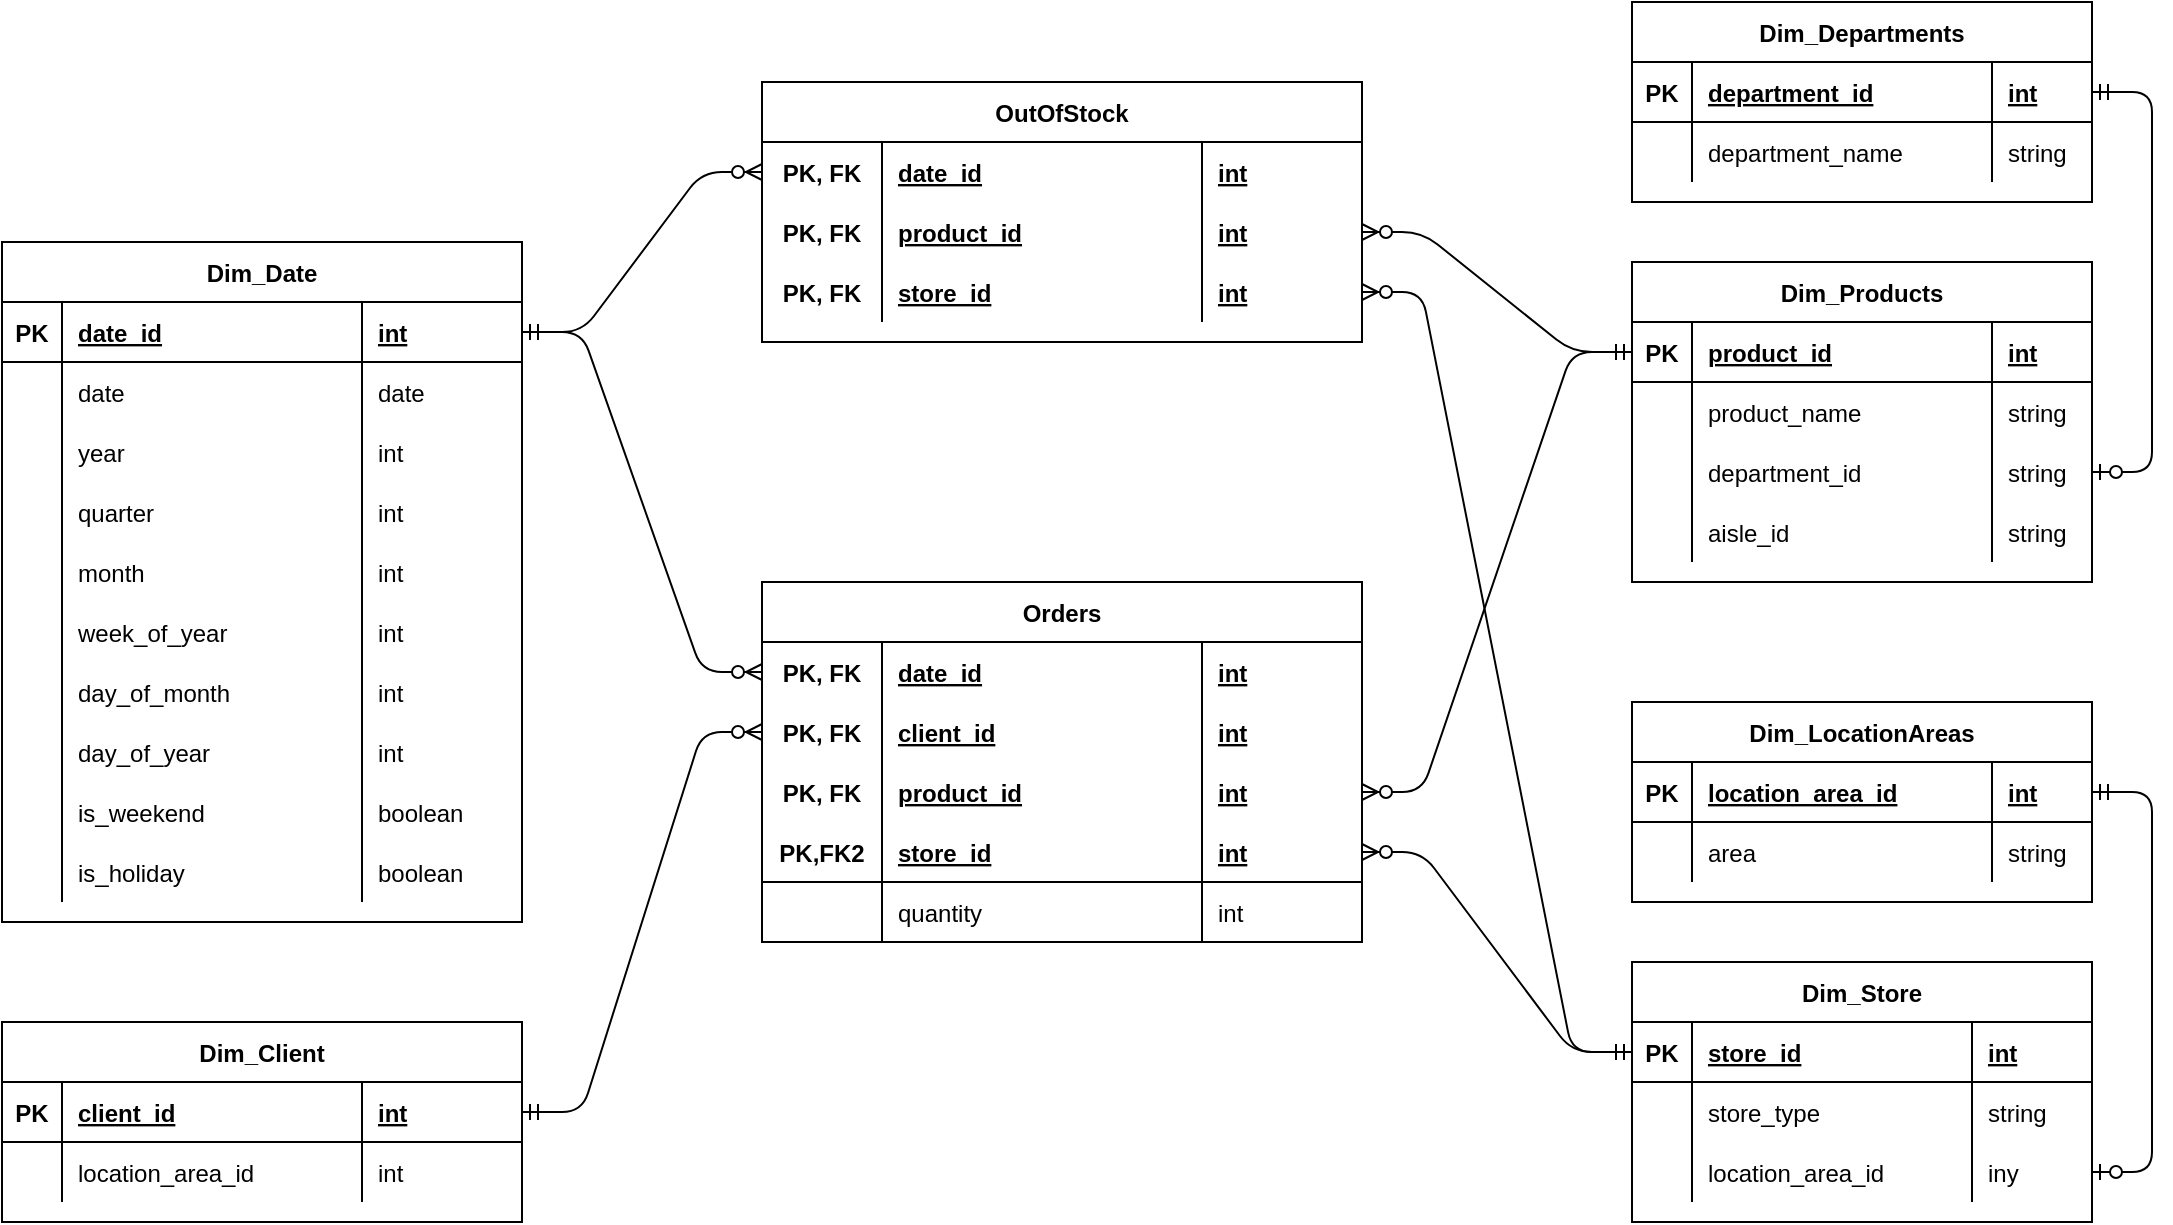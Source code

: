 <mxfile version="14.6.9" type="github">
  <diagram id="R2lEEEUBdFMjLlhIrx00" name="Page-1">
    <mxGraphModel dx="2062" dy="1075" grid="1" gridSize="10" guides="1" tooltips="1" connect="1" arrows="1" fold="1" page="1" pageScale="1" pageWidth="1600" pageHeight="900" math="0" shadow="0" extFonts="Permanent Marker^https://fonts.googleapis.com/css?family=Permanent+Marker">
      <root>
        <mxCell id="0" />
        <mxCell id="1" parent="0" />
        <mxCell id="C-vyLk0tnHw3VtMMgP7b-2" value="Dim_Client" style="shape=table;startSize=30;container=1;collapsible=1;childLayout=tableLayout;fixedRows=1;rowLines=0;fontStyle=1;align=center;resizeLast=1;" parent="1" vertex="1">
          <mxGeometry x="255" y="580" width="260" height="100" as="geometry" />
        </mxCell>
        <mxCell id="C-vyLk0tnHw3VtMMgP7b-3" value="" style="shape=partialRectangle;collapsible=0;dropTarget=0;pointerEvents=0;fillColor=none;points=[[0,0.5],[1,0.5]];portConstraint=eastwest;top=0;left=0;right=0;bottom=1;" parent="C-vyLk0tnHw3VtMMgP7b-2" vertex="1">
          <mxGeometry y="30" width="260" height="30" as="geometry" />
        </mxCell>
        <mxCell id="C-vyLk0tnHw3VtMMgP7b-4" value="PK" style="shape=partialRectangle;overflow=hidden;connectable=0;fillColor=none;top=0;left=0;bottom=0;right=0;fontStyle=1;" parent="C-vyLk0tnHw3VtMMgP7b-3" vertex="1">
          <mxGeometry width="30" height="30" as="geometry" />
        </mxCell>
        <mxCell id="C-vyLk0tnHw3VtMMgP7b-5" value="client_id" style="shape=partialRectangle;overflow=hidden;connectable=0;fillColor=none;top=0;left=0;bottom=0;right=0;align=left;spacingLeft=6;fontStyle=5;" parent="C-vyLk0tnHw3VtMMgP7b-3" vertex="1">
          <mxGeometry x="30" width="150" height="30" as="geometry" />
        </mxCell>
        <mxCell id="hObq9XsiY2rbReGCESxk-217" value="int" style="shape=partialRectangle;overflow=hidden;connectable=0;fillColor=none;top=0;left=0;bottom=0;right=0;align=left;spacingLeft=6;fontStyle=5;" vertex="1" parent="C-vyLk0tnHw3VtMMgP7b-3">
          <mxGeometry x="180" width="80" height="30" as="geometry" />
        </mxCell>
        <mxCell id="C-vyLk0tnHw3VtMMgP7b-6" value="" style="shape=partialRectangle;collapsible=0;dropTarget=0;pointerEvents=0;fillColor=none;points=[[0,0.5],[1,0.5]];portConstraint=eastwest;top=0;left=0;right=0;bottom=0;" parent="C-vyLk0tnHw3VtMMgP7b-2" vertex="1">
          <mxGeometry y="60" width="260" height="30" as="geometry" />
        </mxCell>
        <mxCell id="C-vyLk0tnHw3VtMMgP7b-7" value="" style="shape=partialRectangle;overflow=hidden;connectable=0;fillColor=none;top=0;left=0;bottom=0;right=0;" parent="C-vyLk0tnHw3VtMMgP7b-6" vertex="1">
          <mxGeometry width="30" height="30" as="geometry" />
        </mxCell>
        <mxCell id="C-vyLk0tnHw3VtMMgP7b-8" value="location_area_id" style="shape=partialRectangle;overflow=hidden;connectable=0;fillColor=none;top=0;left=0;bottom=0;right=0;align=left;spacingLeft=6;" parent="C-vyLk0tnHw3VtMMgP7b-6" vertex="1">
          <mxGeometry x="30" width="150" height="30" as="geometry" />
        </mxCell>
        <mxCell id="hObq9XsiY2rbReGCESxk-218" value="int" style="shape=partialRectangle;overflow=hidden;connectable=0;fillColor=none;top=0;left=0;bottom=0;right=0;align=left;spacingLeft=6;" vertex="1" parent="C-vyLk0tnHw3VtMMgP7b-6">
          <mxGeometry x="180" width="80" height="30" as="geometry" />
        </mxCell>
        <mxCell id="hObq9XsiY2rbReGCESxk-24" value="Orders" style="shape=table;startSize=30;container=1;collapsible=1;childLayout=tableLayout;fixedRows=1;rowLines=0;fontStyle=1;align=center;resizeLast=1;" vertex="1" parent="1">
          <mxGeometry x="635" y="360" width="300" height="180" as="geometry">
            <mxRectangle x="425" y="380" width="60" height="30" as="alternateBounds" />
          </mxGeometry>
        </mxCell>
        <mxCell id="hObq9XsiY2rbReGCESxk-103" style="shape=partialRectangle;collapsible=0;dropTarget=0;pointerEvents=0;fillColor=none;top=0;left=0;bottom=0;right=0;points=[[0,0.5],[1,0.5]];portConstraint=eastwest;" vertex="1" parent="hObq9XsiY2rbReGCESxk-24">
          <mxGeometry y="30" width="300" height="30" as="geometry" />
        </mxCell>
        <mxCell id="hObq9XsiY2rbReGCESxk-104" value="PK, FK" style="shape=partialRectangle;connectable=0;fillColor=none;top=0;left=0;bottom=0;right=0;fontStyle=1;overflow=hidden;" vertex="1" parent="hObq9XsiY2rbReGCESxk-103">
          <mxGeometry width="60" height="30" as="geometry" />
        </mxCell>
        <mxCell id="hObq9XsiY2rbReGCESxk-105" value="date_id" style="shape=partialRectangle;connectable=0;fillColor=none;top=0;left=0;bottom=0;right=0;align=left;spacingLeft=6;fontStyle=5;overflow=hidden;" vertex="1" parent="hObq9XsiY2rbReGCESxk-103">
          <mxGeometry x="60" width="160" height="30" as="geometry" />
        </mxCell>
        <mxCell id="hObq9XsiY2rbReGCESxk-106" value="int" style="shape=partialRectangle;connectable=0;fillColor=none;top=0;left=0;bottom=0;right=0;align=left;spacingLeft=6;fontStyle=5;overflow=hidden;" vertex="1" parent="hObq9XsiY2rbReGCESxk-103">
          <mxGeometry x="220" width="80" height="30" as="geometry" />
        </mxCell>
        <mxCell id="hObq9XsiY2rbReGCESxk-100" style="shape=partialRectangle;collapsible=0;dropTarget=0;pointerEvents=0;fillColor=none;top=0;left=0;bottom=0;right=0;points=[[0,0.5],[1,0.5]];portConstraint=eastwest;" vertex="1" parent="hObq9XsiY2rbReGCESxk-24">
          <mxGeometry y="60" width="300" height="30" as="geometry" />
        </mxCell>
        <mxCell id="hObq9XsiY2rbReGCESxk-101" value="PK, FK" style="shape=partialRectangle;connectable=0;fillColor=none;top=0;left=0;bottom=0;right=0;fontStyle=1;overflow=hidden;" vertex="1" parent="hObq9XsiY2rbReGCESxk-100">
          <mxGeometry width="60" height="30" as="geometry" />
        </mxCell>
        <mxCell id="hObq9XsiY2rbReGCESxk-102" value="client_id" style="shape=partialRectangle;connectable=0;fillColor=none;top=0;left=0;bottom=0;right=0;align=left;spacingLeft=6;fontStyle=5;overflow=hidden;" vertex="1" parent="hObq9XsiY2rbReGCESxk-100">
          <mxGeometry x="60" width="160" height="30" as="geometry" />
        </mxCell>
        <mxCell id="hObq9XsiY2rbReGCESxk-107" value="int" style="shape=partialRectangle;connectable=0;fillColor=none;top=0;left=0;bottom=0;right=0;align=left;spacingLeft=6;fontStyle=5;overflow=hidden;" vertex="1" parent="hObq9XsiY2rbReGCESxk-100">
          <mxGeometry x="220" width="80" height="30" as="geometry" />
        </mxCell>
        <mxCell id="hObq9XsiY2rbReGCESxk-97" style="shape=partialRectangle;collapsible=0;dropTarget=0;pointerEvents=0;fillColor=none;top=0;left=0;bottom=0;right=0;points=[[0,0.5],[1,0.5]];portConstraint=eastwest;" vertex="1" parent="hObq9XsiY2rbReGCESxk-24">
          <mxGeometry y="90" width="300" height="30" as="geometry" />
        </mxCell>
        <mxCell id="hObq9XsiY2rbReGCESxk-98" value="PK, FK" style="shape=partialRectangle;connectable=0;fillColor=none;top=0;left=0;bottom=0;right=0;fontStyle=1;overflow=hidden;" vertex="1" parent="hObq9XsiY2rbReGCESxk-97">
          <mxGeometry width="60" height="30" as="geometry" />
        </mxCell>
        <mxCell id="hObq9XsiY2rbReGCESxk-99" value="product_id" style="shape=partialRectangle;connectable=0;fillColor=none;top=0;left=0;bottom=0;right=0;align=left;spacingLeft=6;fontStyle=5;overflow=hidden;" vertex="1" parent="hObq9XsiY2rbReGCESxk-97">
          <mxGeometry x="60" width="160" height="30" as="geometry" />
        </mxCell>
        <mxCell id="hObq9XsiY2rbReGCESxk-108" value="int" style="shape=partialRectangle;connectable=0;fillColor=none;top=0;left=0;bottom=0;right=0;align=left;spacingLeft=6;fontStyle=5;overflow=hidden;" vertex="1" parent="hObq9XsiY2rbReGCESxk-97">
          <mxGeometry x="220" width="80" height="30" as="geometry" />
        </mxCell>
        <mxCell id="hObq9XsiY2rbReGCESxk-28" value="" style="shape=partialRectangle;collapsible=0;dropTarget=0;pointerEvents=0;fillColor=none;top=0;left=0;bottom=1;right=0;points=[[0,0.5],[1,0.5]];portConstraint=eastwest;" vertex="1" parent="hObq9XsiY2rbReGCESxk-24">
          <mxGeometry y="120" width="300" height="30" as="geometry" />
        </mxCell>
        <mxCell id="hObq9XsiY2rbReGCESxk-29" value="PK,FK2" style="shape=partialRectangle;connectable=0;fillColor=none;top=0;left=0;bottom=0;right=0;fontStyle=1;overflow=hidden;" vertex="1" parent="hObq9XsiY2rbReGCESxk-28">
          <mxGeometry width="60" height="30" as="geometry" />
        </mxCell>
        <mxCell id="hObq9XsiY2rbReGCESxk-30" value="store_id" style="shape=partialRectangle;connectable=0;fillColor=none;top=0;left=0;bottom=0;right=0;align=left;spacingLeft=6;fontStyle=5;overflow=hidden;" vertex="1" parent="hObq9XsiY2rbReGCESxk-28">
          <mxGeometry x="60" width="160" height="30" as="geometry" />
        </mxCell>
        <mxCell id="hObq9XsiY2rbReGCESxk-111" value="int" style="shape=partialRectangle;connectable=0;fillColor=none;top=0;left=0;bottom=0;right=0;align=left;spacingLeft=6;fontStyle=5;overflow=hidden;" vertex="1" parent="hObq9XsiY2rbReGCESxk-28">
          <mxGeometry x="220" width="80" height="30" as="geometry" />
        </mxCell>
        <mxCell id="hObq9XsiY2rbReGCESxk-31" value="" style="shape=partialRectangle;collapsible=0;dropTarget=0;pointerEvents=0;fillColor=none;top=0;left=0;bottom=0;right=0;points=[[0,0.5],[1,0.5]];portConstraint=eastwest;" vertex="1" parent="hObq9XsiY2rbReGCESxk-24">
          <mxGeometry y="150" width="300" height="30" as="geometry" />
        </mxCell>
        <mxCell id="hObq9XsiY2rbReGCESxk-32" value="" style="shape=partialRectangle;connectable=0;fillColor=none;top=0;left=0;bottom=0;right=0;editable=1;overflow=hidden;" vertex="1" parent="hObq9XsiY2rbReGCESxk-31">
          <mxGeometry width="60" height="30" as="geometry" />
        </mxCell>
        <mxCell id="hObq9XsiY2rbReGCESxk-33" value="quantity" style="shape=partialRectangle;connectable=0;fillColor=none;top=0;left=0;bottom=0;right=0;align=left;spacingLeft=6;overflow=hidden;" vertex="1" parent="hObq9XsiY2rbReGCESxk-31">
          <mxGeometry x="60" width="160" height="30" as="geometry" />
        </mxCell>
        <mxCell id="hObq9XsiY2rbReGCESxk-112" value="int" style="shape=partialRectangle;connectable=0;fillColor=none;top=0;left=0;bottom=0;right=0;align=left;spacingLeft=6;overflow=hidden;" vertex="1" parent="hObq9XsiY2rbReGCESxk-31">
          <mxGeometry x="220" width="80" height="30" as="geometry" />
        </mxCell>
        <mxCell id="hObq9XsiY2rbReGCESxk-58" value="Dim_Date" style="shape=table;startSize=30;container=1;collapsible=1;childLayout=tableLayout;fixedRows=1;rowLines=0;fontStyle=1;align=center;resizeLast=1;" vertex="1" parent="1">
          <mxGeometry x="255" y="190" width="260" height="340" as="geometry" />
        </mxCell>
        <mxCell id="hObq9XsiY2rbReGCESxk-59" value="" style="shape=partialRectangle;collapsible=0;dropTarget=0;pointerEvents=0;fillColor=none;top=0;left=0;bottom=1;right=0;points=[[0,0.5],[1,0.5]];portConstraint=eastwest;" vertex="1" parent="hObq9XsiY2rbReGCESxk-58">
          <mxGeometry y="30" width="260" height="30" as="geometry" />
        </mxCell>
        <mxCell id="hObq9XsiY2rbReGCESxk-60" value="PK" style="shape=partialRectangle;connectable=0;fillColor=none;top=0;left=0;bottom=0;right=0;fontStyle=1;overflow=hidden;" vertex="1" parent="hObq9XsiY2rbReGCESxk-59">
          <mxGeometry width="30" height="30" as="geometry" />
        </mxCell>
        <mxCell id="hObq9XsiY2rbReGCESxk-61" value="date_id" style="shape=partialRectangle;connectable=0;fillColor=none;top=0;left=0;bottom=0;right=0;align=left;spacingLeft=6;fontStyle=5;overflow=hidden;" vertex="1" parent="hObq9XsiY2rbReGCESxk-59">
          <mxGeometry x="30" width="150" height="30" as="geometry" />
        </mxCell>
        <mxCell id="hObq9XsiY2rbReGCESxk-83" value="int" style="shape=partialRectangle;connectable=0;fillColor=none;top=0;left=0;bottom=0;right=0;align=left;spacingLeft=6;fontStyle=5;overflow=hidden;" vertex="1" parent="hObq9XsiY2rbReGCESxk-59">
          <mxGeometry x="180" width="80" height="30" as="geometry" />
        </mxCell>
        <mxCell id="hObq9XsiY2rbReGCESxk-115" style="shape=partialRectangle;collapsible=0;dropTarget=0;pointerEvents=0;fillColor=none;top=0;left=0;bottom=0;right=0;points=[[0,0.5],[1,0.5]];portConstraint=eastwest;" vertex="1" parent="hObq9XsiY2rbReGCESxk-58">
          <mxGeometry y="60" width="260" height="30" as="geometry" />
        </mxCell>
        <mxCell id="hObq9XsiY2rbReGCESxk-116" style="shape=partialRectangle;connectable=0;fillColor=none;top=0;left=0;bottom=0;right=0;editable=1;overflow=hidden;" vertex="1" parent="hObq9XsiY2rbReGCESxk-115">
          <mxGeometry width="30" height="30" as="geometry" />
        </mxCell>
        <mxCell id="hObq9XsiY2rbReGCESxk-117" value="date" style="shape=partialRectangle;connectable=0;fillColor=none;top=0;left=0;bottom=0;right=0;align=left;spacingLeft=6;overflow=hidden;" vertex="1" parent="hObq9XsiY2rbReGCESxk-115">
          <mxGeometry x="30" width="150" height="30" as="geometry" />
        </mxCell>
        <mxCell id="hObq9XsiY2rbReGCESxk-118" value="date" style="shape=partialRectangle;connectable=0;fillColor=none;top=0;left=0;bottom=0;right=0;align=left;spacingLeft=6;overflow=hidden;" vertex="1" parent="hObq9XsiY2rbReGCESxk-115">
          <mxGeometry x="180" width="80" height="30" as="geometry" />
        </mxCell>
        <mxCell id="hObq9XsiY2rbReGCESxk-62" value="" style="shape=partialRectangle;collapsible=0;dropTarget=0;pointerEvents=0;fillColor=none;top=0;left=0;bottom=0;right=0;points=[[0,0.5],[1,0.5]];portConstraint=eastwest;" vertex="1" parent="hObq9XsiY2rbReGCESxk-58">
          <mxGeometry y="90" width="260" height="30" as="geometry" />
        </mxCell>
        <mxCell id="hObq9XsiY2rbReGCESxk-63" value="" style="shape=partialRectangle;connectable=0;fillColor=none;top=0;left=0;bottom=0;right=0;editable=1;overflow=hidden;" vertex="1" parent="hObq9XsiY2rbReGCESxk-62">
          <mxGeometry width="30" height="30" as="geometry" />
        </mxCell>
        <mxCell id="hObq9XsiY2rbReGCESxk-64" value="year" style="shape=partialRectangle;connectable=0;fillColor=none;top=0;left=0;bottom=0;right=0;align=left;spacingLeft=6;overflow=hidden;" vertex="1" parent="hObq9XsiY2rbReGCESxk-62">
          <mxGeometry x="30" width="150" height="30" as="geometry" />
        </mxCell>
        <mxCell id="hObq9XsiY2rbReGCESxk-84" value="int" style="shape=partialRectangle;connectable=0;fillColor=none;top=0;left=0;bottom=0;right=0;align=left;spacingLeft=6;overflow=hidden;" vertex="1" parent="hObq9XsiY2rbReGCESxk-62">
          <mxGeometry x="180" width="80" height="30" as="geometry" />
        </mxCell>
        <mxCell id="hObq9XsiY2rbReGCESxk-65" value="" style="shape=partialRectangle;collapsible=0;dropTarget=0;pointerEvents=0;fillColor=none;top=0;left=0;bottom=0;right=0;points=[[0,0.5],[1,0.5]];portConstraint=eastwest;" vertex="1" parent="hObq9XsiY2rbReGCESxk-58">
          <mxGeometry y="120" width="260" height="30" as="geometry" />
        </mxCell>
        <mxCell id="hObq9XsiY2rbReGCESxk-66" value="" style="shape=partialRectangle;connectable=0;fillColor=none;top=0;left=0;bottom=0;right=0;editable=1;overflow=hidden;" vertex="1" parent="hObq9XsiY2rbReGCESxk-65">
          <mxGeometry width="30" height="30" as="geometry" />
        </mxCell>
        <mxCell id="hObq9XsiY2rbReGCESxk-67" value="quarter" style="shape=partialRectangle;connectable=0;fillColor=none;top=0;left=0;bottom=0;right=0;align=left;spacingLeft=6;overflow=hidden;" vertex="1" parent="hObq9XsiY2rbReGCESxk-65">
          <mxGeometry x="30" width="150" height="30" as="geometry" />
        </mxCell>
        <mxCell id="hObq9XsiY2rbReGCESxk-85" value="int" style="shape=partialRectangle;connectable=0;fillColor=none;top=0;left=0;bottom=0;right=0;align=left;spacingLeft=6;overflow=hidden;" vertex="1" parent="hObq9XsiY2rbReGCESxk-65">
          <mxGeometry x="180" width="80" height="30" as="geometry" />
        </mxCell>
        <mxCell id="hObq9XsiY2rbReGCESxk-68" value="" style="shape=partialRectangle;collapsible=0;dropTarget=0;pointerEvents=0;fillColor=none;top=0;left=0;bottom=0;right=0;points=[[0,0.5],[1,0.5]];portConstraint=eastwest;" vertex="1" parent="hObq9XsiY2rbReGCESxk-58">
          <mxGeometry y="150" width="260" height="30" as="geometry" />
        </mxCell>
        <mxCell id="hObq9XsiY2rbReGCESxk-69" value="" style="shape=partialRectangle;connectable=0;fillColor=none;top=0;left=0;bottom=0;right=0;editable=1;overflow=hidden;" vertex="1" parent="hObq9XsiY2rbReGCESxk-68">
          <mxGeometry width="30" height="30" as="geometry" />
        </mxCell>
        <mxCell id="hObq9XsiY2rbReGCESxk-70" value="month" style="shape=partialRectangle;connectable=0;fillColor=none;top=0;left=0;bottom=0;right=0;align=left;spacingLeft=6;overflow=hidden;" vertex="1" parent="hObq9XsiY2rbReGCESxk-68">
          <mxGeometry x="30" width="150" height="30" as="geometry" />
        </mxCell>
        <mxCell id="hObq9XsiY2rbReGCESxk-86" value="int" style="shape=partialRectangle;connectable=0;fillColor=none;top=0;left=0;bottom=0;right=0;align=left;spacingLeft=6;overflow=hidden;" vertex="1" parent="hObq9XsiY2rbReGCESxk-68">
          <mxGeometry x="180" width="80" height="30" as="geometry" />
        </mxCell>
        <mxCell id="hObq9XsiY2rbReGCESxk-80" style="shape=partialRectangle;collapsible=0;dropTarget=0;pointerEvents=0;fillColor=none;top=0;left=0;bottom=0;right=0;points=[[0,0.5],[1,0.5]];portConstraint=eastwest;" vertex="1" parent="hObq9XsiY2rbReGCESxk-58">
          <mxGeometry y="180" width="260" height="30" as="geometry" />
        </mxCell>
        <mxCell id="hObq9XsiY2rbReGCESxk-81" style="shape=partialRectangle;connectable=0;fillColor=none;top=0;left=0;bottom=0;right=0;editable=1;overflow=hidden;" vertex="1" parent="hObq9XsiY2rbReGCESxk-80">
          <mxGeometry width="30" height="30" as="geometry" />
        </mxCell>
        <mxCell id="hObq9XsiY2rbReGCESxk-82" value="week_of_year" style="shape=partialRectangle;connectable=0;fillColor=none;top=0;left=0;bottom=0;right=0;align=left;spacingLeft=6;overflow=hidden;" vertex="1" parent="hObq9XsiY2rbReGCESxk-80">
          <mxGeometry x="30" width="150" height="30" as="geometry" />
        </mxCell>
        <mxCell id="hObq9XsiY2rbReGCESxk-87" value="int" style="shape=partialRectangle;connectable=0;fillColor=none;top=0;left=0;bottom=0;right=0;align=left;spacingLeft=6;overflow=hidden;" vertex="1" parent="hObq9XsiY2rbReGCESxk-80">
          <mxGeometry x="180" width="80" height="30" as="geometry" />
        </mxCell>
        <mxCell id="hObq9XsiY2rbReGCESxk-77" style="shape=partialRectangle;collapsible=0;dropTarget=0;pointerEvents=0;fillColor=none;top=0;left=0;bottom=0;right=0;points=[[0,0.5],[1,0.5]];portConstraint=eastwest;" vertex="1" parent="hObq9XsiY2rbReGCESxk-58">
          <mxGeometry y="210" width="260" height="30" as="geometry" />
        </mxCell>
        <mxCell id="hObq9XsiY2rbReGCESxk-78" style="shape=partialRectangle;connectable=0;fillColor=none;top=0;left=0;bottom=0;right=0;editable=1;overflow=hidden;" vertex="1" parent="hObq9XsiY2rbReGCESxk-77">
          <mxGeometry width="30" height="30" as="geometry" />
        </mxCell>
        <mxCell id="hObq9XsiY2rbReGCESxk-79" value="day_of_month" style="shape=partialRectangle;connectable=0;fillColor=none;top=0;left=0;bottom=0;right=0;align=left;spacingLeft=6;overflow=hidden;" vertex="1" parent="hObq9XsiY2rbReGCESxk-77">
          <mxGeometry x="30" width="150" height="30" as="geometry" />
        </mxCell>
        <mxCell id="hObq9XsiY2rbReGCESxk-88" value="int" style="shape=partialRectangle;connectable=0;fillColor=none;top=0;left=0;bottom=0;right=0;align=left;spacingLeft=6;overflow=hidden;" vertex="1" parent="hObq9XsiY2rbReGCESxk-77">
          <mxGeometry x="180" width="80" height="30" as="geometry" />
        </mxCell>
        <mxCell id="hObq9XsiY2rbReGCESxk-74" style="shape=partialRectangle;collapsible=0;dropTarget=0;pointerEvents=0;fillColor=none;top=0;left=0;bottom=0;right=0;points=[[0,0.5],[1,0.5]];portConstraint=eastwest;" vertex="1" parent="hObq9XsiY2rbReGCESxk-58">
          <mxGeometry y="240" width="260" height="30" as="geometry" />
        </mxCell>
        <mxCell id="hObq9XsiY2rbReGCESxk-75" style="shape=partialRectangle;connectable=0;fillColor=none;top=0;left=0;bottom=0;right=0;editable=1;overflow=hidden;" vertex="1" parent="hObq9XsiY2rbReGCESxk-74">
          <mxGeometry width="30" height="30" as="geometry" />
        </mxCell>
        <mxCell id="hObq9XsiY2rbReGCESxk-76" value="day_of_year" style="shape=partialRectangle;connectable=0;fillColor=none;top=0;left=0;bottom=0;right=0;align=left;spacingLeft=6;overflow=hidden;" vertex="1" parent="hObq9XsiY2rbReGCESxk-74">
          <mxGeometry x="30" width="150" height="30" as="geometry" />
        </mxCell>
        <mxCell id="hObq9XsiY2rbReGCESxk-89" value="int" style="shape=partialRectangle;connectable=0;fillColor=none;top=0;left=0;bottom=0;right=0;align=left;spacingLeft=6;overflow=hidden;" vertex="1" parent="hObq9XsiY2rbReGCESxk-74">
          <mxGeometry x="180" width="80" height="30" as="geometry" />
        </mxCell>
        <mxCell id="hObq9XsiY2rbReGCESxk-71" style="shape=partialRectangle;collapsible=0;dropTarget=0;pointerEvents=0;fillColor=none;top=0;left=0;bottom=0;right=0;points=[[0,0.5],[1,0.5]];portConstraint=eastwest;" vertex="1" parent="hObq9XsiY2rbReGCESxk-58">
          <mxGeometry y="270" width="260" height="30" as="geometry" />
        </mxCell>
        <mxCell id="hObq9XsiY2rbReGCESxk-72" style="shape=partialRectangle;connectable=0;fillColor=none;top=0;left=0;bottom=0;right=0;editable=1;overflow=hidden;" vertex="1" parent="hObq9XsiY2rbReGCESxk-71">
          <mxGeometry width="30" height="30" as="geometry" />
        </mxCell>
        <mxCell id="hObq9XsiY2rbReGCESxk-73" value="is_weekend" style="shape=partialRectangle;connectable=0;fillColor=none;top=0;left=0;bottom=0;right=0;align=left;spacingLeft=6;overflow=hidden;" vertex="1" parent="hObq9XsiY2rbReGCESxk-71">
          <mxGeometry x="30" width="150" height="30" as="geometry" />
        </mxCell>
        <mxCell id="hObq9XsiY2rbReGCESxk-90" value="boolean" style="shape=partialRectangle;connectable=0;fillColor=none;top=0;left=0;bottom=0;right=0;align=left;spacingLeft=6;overflow=hidden;" vertex="1" parent="hObq9XsiY2rbReGCESxk-71">
          <mxGeometry x="180" width="80" height="30" as="geometry" />
        </mxCell>
        <mxCell id="hObq9XsiY2rbReGCESxk-126" style="shape=partialRectangle;collapsible=0;dropTarget=0;pointerEvents=0;fillColor=none;top=0;left=0;bottom=0;right=0;points=[[0,0.5],[1,0.5]];portConstraint=eastwest;" vertex="1" parent="hObq9XsiY2rbReGCESxk-58">
          <mxGeometry y="300" width="260" height="30" as="geometry" />
        </mxCell>
        <mxCell id="hObq9XsiY2rbReGCESxk-127" style="shape=partialRectangle;connectable=0;fillColor=none;top=0;left=0;bottom=0;right=0;editable=1;overflow=hidden;" vertex="1" parent="hObq9XsiY2rbReGCESxk-126">
          <mxGeometry width="30" height="30" as="geometry" />
        </mxCell>
        <mxCell id="hObq9XsiY2rbReGCESxk-128" value="is_holiday" style="shape=partialRectangle;connectable=0;fillColor=none;top=0;left=0;bottom=0;right=0;align=left;spacingLeft=6;overflow=hidden;" vertex="1" parent="hObq9XsiY2rbReGCESxk-126">
          <mxGeometry x="30" width="150" height="30" as="geometry" />
        </mxCell>
        <mxCell id="hObq9XsiY2rbReGCESxk-129" value="boolean" style="shape=partialRectangle;connectable=0;fillColor=none;top=0;left=0;bottom=0;right=0;align=left;spacingLeft=6;overflow=hidden;" vertex="1" parent="hObq9XsiY2rbReGCESxk-126">
          <mxGeometry x="180" width="80" height="30" as="geometry" />
        </mxCell>
        <mxCell id="hObq9XsiY2rbReGCESxk-131" value="Dim_Products" style="shape=table;startSize=30;container=1;collapsible=1;childLayout=tableLayout;fixedRows=1;rowLines=0;fontStyle=1;align=center;resizeLast=1;" vertex="1" parent="1">
          <mxGeometry x="1070" y="200" width="230" height="160" as="geometry" />
        </mxCell>
        <mxCell id="hObq9XsiY2rbReGCESxk-132" value="" style="shape=partialRectangle;collapsible=0;dropTarget=0;pointerEvents=0;fillColor=none;top=0;left=0;bottom=1;right=0;points=[[0,0.5],[1,0.5]];portConstraint=eastwest;" vertex="1" parent="hObq9XsiY2rbReGCESxk-131">
          <mxGeometry y="30" width="230" height="30" as="geometry" />
        </mxCell>
        <mxCell id="hObq9XsiY2rbReGCESxk-133" value="PK" style="shape=partialRectangle;connectable=0;fillColor=none;top=0;left=0;bottom=0;right=0;fontStyle=1;overflow=hidden;" vertex="1" parent="hObq9XsiY2rbReGCESxk-132">
          <mxGeometry width="30" height="30" as="geometry" />
        </mxCell>
        <mxCell id="hObq9XsiY2rbReGCESxk-134" value="product_id" style="shape=partialRectangle;connectable=0;fillColor=none;top=0;left=0;bottom=0;right=0;align=left;spacingLeft=6;fontStyle=5;overflow=hidden;" vertex="1" parent="hObq9XsiY2rbReGCESxk-132">
          <mxGeometry x="30" width="150" height="30" as="geometry" />
        </mxCell>
        <mxCell id="hObq9XsiY2rbReGCESxk-144" value="int" style="shape=partialRectangle;connectable=0;fillColor=none;top=0;left=0;bottom=0;right=0;align=left;spacingLeft=6;fontStyle=5;overflow=hidden;" vertex="1" parent="hObq9XsiY2rbReGCESxk-132">
          <mxGeometry x="180" width="50" height="30" as="geometry" />
        </mxCell>
        <mxCell id="hObq9XsiY2rbReGCESxk-135" value="" style="shape=partialRectangle;collapsible=0;dropTarget=0;pointerEvents=0;fillColor=none;top=0;left=0;bottom=0;right=0;points=[[0,0.5],[1,0.5]];portConstraint=eastwest;" vertex="1" parent="hObq9XsiY2rbReGCESxk-131">
          <mxGeometry y="60" width="230" height="30" as="geometry" />
        </mxCell>
        <mxCell id="hObq9XsiY2rbReGCESxk-136" value="" style="shape=partialRectangle;connectable=0;fillColor=none;top=0;left=0;bottom=0;right=0;editable=1;overflow=hidden;" vertex="1" parent="hObq9XsiY2rbReGCESxk-135">
          <mxGeometry width="30" height="30" as="geometry" />
        </mxCell>
        <mxCell id="hObq9XsiY2rbReGCESxk-137" value="product_name" style="shape=partialRectangle;connectable=0;fillColor=none;top=0;left=0;bottom=0;right=0;align=left;spacingLeft=6;overflow=hidden;" vertex="1" parent="hObq9XsiY2rbReGCESxk-135">
          <mxGeometry x="30" width="150" height="30" as="geometry" />
        </mxCell>
        <mxCell id="hObq9XsiY2rbReGCESxk-145" value="string" style="shape=partialRectangle;connectable=0;fillColor=none;top=0;left=0;bottom=0;right=0;align=left;spacingLeft=6;overflow=hidden;" vertex="1" parent="hObq9XsiY2rbReGCESxk-135">
          <mxGeometry x="180" width="50" height="30" as="geometry" />
        </mxCell>
        <mxCell id="hObq9XsiY2rbReGCESxk-152" style="shape=partialRectangle;collapsible=0;dropTarget=0;pointerEvents=0;fillColor=none;top=0;left=0;bottom=0;right=0;points=[[0,0.5],[1,0.5]];portConstraint=eastwest;" vertex="1" parent="hObq9XsiY2rbReGCESxk-131">
          <mxGeometry y="90" width="230" height="30" as="geometry" />
        </mxCell>
        <mxCell id="hObq9XsiY2rbReGCESxk-153" style="shape=partialRectangle;connectable=0;fillColor=none;top=0;left=0;bottom=0;right=0;editable=1;overflow=hidden;" vertex="1" parent="hObq9XsiY2rbReGCESxk-152">
          <mxGeometry width="30" height="30" as="geometry" />
        </mxCell>
        <mxCell id="hObq9XsiY2rbReGCESxk-154" value="department_id" style="shape=partialRectangle;connectable=0;fillColor=none;top=0;left=0;bottom=0;right=0;align=left;spacingLeft=6;overflow=hidden;" vertex="1" parent="hObq9XsiY2rbReGCESxk-152">
          <mxGeometry x="30" width="150" height="30" as="geometry" />
        </mxCell>
        <mxCell id="hObq9XsiY2rbReGCESxk-155" value="string" style="shape=partialRectangle;connectable=0;fillColor=none;top=0;left=0;bottom=0;right=0;align=left;spacingLeft=6;overflow=hidden;" vertex="1" parent="hObq9XsiY2rbReGCESxk-152">
          <mxGeometry x="180" width="50" height="30" as="geometry" />
        </mxCell>
        <mxCell id="hObq9XsiY2rbReGCESxk-148" style="shape=partialRectangle;collapsible=0;dropTarget=0;pointerEvents=0;fillColor=none;top=0;left=0;bottom=0;right=0;points=[[0,0.5],[1,0.5]];portConstraint=eastwest;" vertex="1" parent="hObq9XsiY2rbReGCESxk-131">
          <mxGeometry y="120" width="230" height="30" as="geometry" />
        </mxCell>
        <mxCell id="hObq9XsiY2rbReGCESxk-149" style="shape=partialRectangle;connectable=0;fillColor=none;top=0;left=0;bottom=0;right=0;editable=1;overflow=hidden;" vertex="1" parent="hObq9XsiY2rbReGCESxk-148">
          <mxGeometry width="30" height="30" as="geometry" />
        </mxCell>
        <mxCell id="hObq9XsiY2rbReGCESxk-150" value="aisle_id" style="shape=partialRectangle;connectable=0;fillColor=none;top=0;left=0;bottom=0;right=0;align=left;spacingLeft=6;overflow=hidden;" vertex="1" parent="hObq9XsiY2rbReGCESxk-148">
          <mxGeometry x="30" width="150" height="30" as="geometry" />
        </mxCell>
        <mxCell id="hObq9XsiY2rbReGCESxk-151" value="string" style="shape=partialRectangle;connectable=0;fillColor=none;top=0;left=0;bottom=0;right=0;align=left;spacingLeft=6;overflow=hidden;" vertex="1" parent="hObq9XsiY2rbReGCESxk-148">
          <mxGeometry x="180" width="50" height="30" as="geometry" />
        </mxCell>
        <mxCell id="hObq9XsiY2rbReGCESxk-157" value="Dim_Store" style="shape=table;startSize=30;container=1;collapsible=1;childLayout=tableLayout;fixedRows=1;rowLines=0;fontStyle=1;align=center;resizeLast=1;" vertex="1" parent="1">
          <mxGeometry x="1070" y="550" width="230" height="130" as="geometry" />
        </mxCell>
        <mxCell id="hObq9XsiY2rbReGCESxk-158" value="" style="shape=partialRectangle;collapsible=0;dropTarget=0;pointerEvents=0;fillColor=none;top=0;left=0;bottom=1;right=0;points=[[0,0.5],[1,0.5]];portConstraint=eastwest;" vertex="1" parent="hObq9XsiY2rbReGCESxk-157">
          <mxGeometry y="30" width="230" height="30" as="geometry" />
        </mxCell>
        <mxCell id="hObq9XsiY2rbReGCESxk-159" value="PK" style="shape=partialRectangle;connectable=0;fillColor=none;top=0;left=0;bottom=0;right=0;fontStyle=1;overflow=hidden;" vertex="1" parent="hObq9XsiY2rbReGCESxk-158">
          <mxGeometry width="30" height="30" as="geometry" />
        </mxCell>
        <mxCell id="hObq9XsiY2rbReGCESxk-160" value="store_id" style="shape=partialRectangle;connectable=0;fillColor=none;top=0;left=0;bottom=0;right=0;align=left;spacingLeft=6;fontStyle=5;overflow=hidden;" vertex="1" parent="hObq9XsiY2rbReGCESxk-158">
          <mxGeometry x="30" width="140" height="30" as="geometry" />
        </mxCell>
        <mxCell id="hObq9XsiY2rbReGCESxk-214" value="int" style="shape=partialRectangle;connectable=0;fillColor=none;top=0;left=0;bottom=0;right=0;align=left;spacingLeft=6;fontStyle=5;overflow=hidden;" vertex="1" parent="hObq9XsiY2rbReGCESxk-158">
          <mxGeometry x="170" width="60" height="30" as="geometry" />
        </mxCell>
        <mxCell id="hObq9XsiY2rbReGCESxk-161" value="" style="shape=partialRectangle;collapsible=0;dropTarget=0;pointerEvents=0;fillColor=none;top=0;left=0;bottom=0;right=0;points=[[0,0.5],[1,0.5]];portConstraint=eastwest;" vertex="1" parent="hObq9XsiY2rbReGCESxk-157">
          <mxGeometry y="60" width="230" height="30" as="geometry" />
        </mxCell>
        <mxCell id="hObq9XsiY2rbReGCESxk-162" value="" style="shape=partialRectangle;connectable=0;fillColor=none;top=0;left=0;bottom=0;right=0;editable=1;overflow=hidden;" vertex="1" parent="hObq9XsiY2rbReGCESxk-161">
          <mxGeometry width="30" height="30" as="geometry" />
        </mxCell>
        <mxCell id="hObq9XsiY2rbReGCESxk-163" value="store_type" style="shape=partialRectangle;connectable=0;fillColor=none;top=0;left=0;bottom=0;right=0;align=left;spacingLeft=6;overflow=hidden;" vertex="1" parent="hObq9XsiY2rbReGCESxk-161">
          <mxGeometry x="30" width="140" height="30" as="geometry" />
        </mxCell>
        <mxCell id="hObq9XsiY2rbReGCESxk-215" value="string" style="shape=partialRectangle;connectable=0;fillColor=none;top=0;left=0;bottom=0;right=0;align=left;spacingLeft=6;overflow=hidden;" vertex="1" parent="hObq9XsiY2rbReGCESxk-161">
          <mxGeometry x="170" width="60" height="30" as="geometry" />
        </mxCell>
        <mxCell id="hObq9XsiY2rbReGCESxk-164" value="" style="shape=partialRectangle;collapsible=0;dropTarget=0;pointerEvents=0;fillColor=none;top=0;left=0;bottom=0;right=0;points=[[0,0.5],[1,0.5]];portConstraint=eastwest;" vertex="1" parent="hObq9XsiY2rbReGCESxk-157">
          <mxGeometry y="90" width="230" height="30" as="geometry" />
        </mxCell>
        <mxCell id="hObq9XsiY2rbReGCESxk-165" value="" style="shape=partialRectangle;connectable=0;fillColor=none;top=0;left=0;bottom=0;right=0;editable=1;overflow=hidden;" vertex="1" parent="hObq9XsiY2rbReGCESxk-164">
          <mxGeometry width="30" height="30" as="geometry" />
        </mxCell>
        <mxCell id="hObq9XsiY2rbReGCESxk-166" value="location_area_id" style="shape=partialRectangle;connectable=0;fillColor=none;top=0;left=0;bottom=0;right=0;align=left;spacingLeft=6;overflow=hidden;" vertex="1" parent="hObq9XsiY2rbReGCESxk-164">
          <mxGeometry x="30" width="140" height="30" as="geometry" />
        </mxCell>
        <mxCell id="hObq9XsiY2rbReGCESxk-216" value="iny" style="shape=partialRectangle;connectable=0;fillColor=none;top=0;left=0;bottom=0;right=0;align=left;spacingLeft=6;overflow=hidden;" vertex="1" parent="hObq9XsiY2rbReGCESxk-164">
          <mxGeometry x="170" width="60" height="30" as="geometry" />
        </mxCell>
        <mxCell id="hObq9XsiY2rbReGCESxk-187" value="OutOfStock" style="shape=table;startSize=30;container=1;collapsible=1;childLayout=tableLayout;fixedRows=1;rowLines=0;fontStyle=1;align=center;resizeLast=1;" vertex="1" parent="1">
          <mxGeometry x="635" y="110" width="300" height="130" as="geometry" />
        </mxCell>
        <mxCell id="hObq9XsiY2rbReGCESxk-188" value="" style="shape=partialRectangle;collapsible=0;dropTarget=0;pointerEvents=0;fillColor=none;top=0;left=0;bottom=0;right=0;points=[[0,0.5],[1,0.5]];portConstraint=eastwest;" vertex="1" parent="hObq9XsiY2rbReGCESxk-187">
          <mxGeometry y="30" width="300" height="30" as="geometry" />
        </mxCell>
        <mxCell id="hObq9XsiY2rbReGCESxk-189" value="PK, FK" style="shape=partialRectangle;connectable=0;fillColor=none;top=0;left=0;bottom=0;right=0;fontStyle=1;overflow=hidden;" vertex="1" parent="hObq9XsiY2rbReGCESxk-188">
          <mxGeometry width="60" height="30" as="geometry" />
        </mxCell>
        <mxCell id="hObq9XsiY2rbReGCESxk-190" value="date_id" style="shape=partialRectangle;connectable=0;fillColor=none;top=0;left=0;bottom=0;right=0;align=left;spacingLeft=6;fontStyle=5;overflow=hidden;" vertex="1" parent="hObq9XsiY2rbReGCESxk-188">
          <mxGeometry x="60" width="160" height="30" as="geometry" />
        </mxCell>
        <mxCell id="hObq9XsiY2rbReGCESxk-219" value="int" style="shape=partialRectangle;connectable=0;fillColor=none;top=0;left=0;bottom=0;right=0;align=left;spacingLeft=6;fontStyle=5;overflow=hidden;" vertex="1" parent="hObq9XsiY2rbReGCESxk-188">
          <mxGeometry x="220" width="80" height="30" as="geometry" />
        </mxCell>
        <mxCell id="hObq9XsiY2rbReGCESxk-204" style="shape=partialRectangle;collapsible=0;dropTarget=0;pointerEvents=0;fillColor=none;top=0;left=0;bottom=0;right=0;points=[[0,0.5],[1,0.5]];portConstraint=eastwest;" vertex="1" parent="hObq9XsiY2rbReGCESxk-187">
          <mxGeometry y="60" width="300" height="30" as="geometry" />
        </mxCell>
        <mxCell id="hObq9XsiY2rbReGCESxk-205" value="PK, FK" style="shape=partialRectangle;connectable=0;fillColor=none;top=0;left=0;bottom=0;right=0;fontStyle=1;overflow=hidden;" vertex="1" parent="hObq9XsiY2rbReGCESxk-204">
          <mxGeometry width="60" height="30" as="geometry" />
        </mxCell>
        <mxCell id="hObq9XsiY2rbReGCESxk-206" value="product_id" style="shape=partialRectangle;connectable=0;fillColor=none;top=0;left=0;bottom=0;right=0;align=left;spacingLeft=6;fontStyle=5;overflow=hidden;" vertex="1" parent="hObq9XsiY2rbReGCESxk-204">
          <mxGeometry x="60" width="160" height="30" as="geometry" />
        </mxCell>
        <mxCell id="hObq9XsiY2rbReGCESxk-220" value="int" style="shape=partialRectangle;connectable=0;fillColor=none;top=0;left=0;bottom=0;right=0;align=left;spacingLeft=6;fontStyle=5;overflow=hidden;" vertex="1" parent="hObq9XsiY2rbReGCESxk-204">
          <mxGeometry x="220" width="80" height="30" as="geometry" />
        </mxCell>
        <mxCell id="hObq9XsiY2rbReGCESxk-207" style="shape=partialRectangle;collapsible=0;dropTarget=0;pointerEvents=0;fillColor=none;top=0;left=0;bottom=0;right=0;points=[[0,0.5],[1,0.5]];portConstraint=eastwest;" vertex="1" parent="hObq9XsiY2rbReGCESxk-187">
          <mxGeometry y="90" width="300" height="30" as="geometry" />
        </mxCell>
        <mxCell id="hObq9XsiY2rbReGCESxk-208" value="PK, FK" style="shape=partialRectangle;connectable=0;fillColor=none;top=0;left=0;bottom=0;right=0;fontStyle=1;overflow=hidden;" vertex="1" parent="hObq9XsiY2rbReGCESxk-207">
          <mxGeometry width="60" height="30" as="geometry" />
        </mxCell>
        <mxCell id="hObq9XsiY2rbReGCESxk-209" value="store_id" style="shape=partialRectangle;connectable=0;fillColor=none;top=0;left=0;bottom=0;right=0;align=left;spacingLeft=6;fontStyle=5;overflow=hidden;" vertex="1" parent="hObq9XsiY2rbReGCESxk-207">
          <mxGeometry x="60" width="160" height="30" as="geometry" />
        </mxCell>
        <mxCell id="hObq9XsiY2rbReGCESxk-221" value="int" style="shape=partialRectangle;connectable=0;fillColor=none;top=0;left=0;bottom=0;right=0;align=left;spacingLeft=6;fontStyle=5;overflow=hidden;" vertex="1" parent="hObq9XsiY2rbReGCESxk-207">
          <mxGeometry x="220" width="80" height="30" as="geometry" />
        </mxCell>
        <mxCell id="hObq9XsiY2rbReGCESxk-222" value="" style="edgeStyle=entityRelationEdgeStyle;fontSize=12;html=1;endArrow=ERzeroToMany;startArrow=ERmandOne;" edge="1" parent="1" source="hObq9XsiY2rbReGCESxk-59" target="hObq9XsiY2rbReGCESxk-188">
          <mxGeometry width="100" height="100" relative="1" as="geometry">
            <mxPoint x="530" y="260" as="sourcePoint" />
            <mxPoint x="630" y="160" as="targetPoint" />
          </mxGeometry>
        </mxCell>
        <mxCell id="hObq9XsiY2rbReGCESxk-223" value="" style="edgeStyle=entityRelationEdgeStyle;fontSize=12;html=1;endArrow=ERzeroToMany;startArrow=ERmandOne;" edge="1" parent="1" source="hObq9XsiY2rbReGCESxk-59" target="hObq9XsiY2rbReGCESxk-103">
          <mxGeometry width="100" height="100" relative="1" as="geometry">
            <mxPoint x="525" y="245" as="sourcePoint" />
            <mxPoint x="645" y="165" as="targetPoint" />
          </mxGeometry>
        </mxCell>
        <mxCell id="hObq9XsiY2rbReGCESxk-224" value="" style="edgeStyle=entityRelationEdgeStyle;fontSize=12;html=1;endArrow=ERzeroToMany;startArrow=ERmandOne;" edge="1" parent="1" source="C-vyLk0tnHw3VtMMgP7b-3" target="hObq9XsiY2rbReGCESxk-100">
          <mxGeometry width="100" height="100" relative="1" as="geometry">
            <mxPoint x="535" y="255" as="sourcePoint" />
            <mxPoint x="655" y="175" as="targetPoint" />
          </mxGeometry>
        </mxCell>
        <mxCell id="hObq9XsiY2rbReGCESxk-225" value="" style="edgeStyle=entityRelationEdgeStyle;fontSize=12;html=1;endArrow=ERzeroToMany;startArrow=ERmandOne;exitX=0;exitY=0.5;exitDx=0;exitDy=0;" edge="1" parent="1" source="hObq9XsiY2rbReGCESxk-158" target="hObq9XsiY2rbReGCESxk-28">
          <mxGeometry width="100" height="100" relative="1" as="geometry">
            <mxPoint x="995" y="680" as="sourcePoint" />
            <mxPoint x="1115" y="600" as="targetPoint" />
          </mxGeometry>
        </mxCell>
        <mxCell id="hObq9XsiY2rbReGCESxk-226" value="" style="edgeStyle=entityRelationEdgeStyle;fontSize=12;html=1;endArrow=ERzeroToMany;startArrow=ERmandOne;" edge="1" parent="1" source="hObq9XsiY2rbReGCESxk-158" target="hObq9XsiY2rbReGCESxk-207">
          <mxGeometry width="100" height="100" relative="1" as="geometry">
            <mxPoint x="555" y="275" as="sourcePoint" />
            <mxPoint x="675" y="195" as="targetPoint" />
          </mxGeometry>
        </mxCell>
        <mxCell id="hObq9XsiY2rbReGCESxk-227" value="" style="edgeStyle=entityRelationEdgeStyle;fontSize=12;html=1;endArrow=ERzeroToMany;startArrow=ERmandOne;" edge="1" parent="1" source="hObq9XsiY2rbReGCESxk-132" target="hObq9XsiY2rbReGCESxk-204">
          <mxGeometry width="100" height="100" relative="1" as="geometry">
            <mxPoint x="565" y="285" as="sourcePoint" />
            <mxPoint x="685" y="205" as="targetPoint" />
          </mxGeometry>
        </mxCell>
        <mxCell id="hObq9XsiY2rbReGCESxk-228" value="" style="edgeStyle=entityRelationEdgeStyle;fontSize=12;html=1;endArrow=ERzeroToMany;startArrow=ERmandOne;" edge="1" parent="1" source="hObq9XsiY2rbReGCESxk-132" target="hObq9XsiY2rbReGCESxk-97">
          <mxGeometry width="100" height="100" relative="1" as="geometry">
            <mxPoint x="970" y="430" as="sourcePoint" />
            <mxPoint x="695" y="215" as="targetPoint" />
          </mxGeometry>
        </mxCell>
        <mxCell id="hObq9XsiY2rbReGCESxk-248" value="Dim_Departments" style="shape=table;startSize=30;container=1;collapsible=1;childLayout=tableLayout;fixedRows=1;rowLines=0;fontStyle=1;align=center;resizeLast=1;" vertex="1" parent="1">
          <mxGeometry x="1070" y="70" width="230" height="100" as="geometry" />
        </mxCell>
        <mxCell id="hObq9XsiY2rbReGCESxk-249" value="" style="shape=partialRectangle;collapsible=0;dropTarget=0;pointerEvents=0;fillColor=none;top=0;left=0;bottom=1;right=0;points=[[0,0.5],[1,0.5]];portConstraint=eastwest;" vertex="1" parent="hObq9XsiY2rbReGCESxk-248">
          <mxGeometry y="30" width="230" height="30" as="geometry" />
        </mxCell>
        <mxCell id="hObq9XsiY2rbReGCESxk-250" value="PK" style="shape=partialRectangle;connectable=0;fillColor=none;top=0;left=0;bottom=0;right=0;fontStyle=1;overflow=hidden;" vertex="1" parent="hObq9XsiY2rbReGCESxk-249">
          <mxGeometry width="30" height="30" as="geometry" />
        </mxCell>
        <mxCell id="hObq9XsiY2rbReGCESxk-251" value="department_id" style="shape=partialRectangle;connectable=0;fillColor=none;top=0;left=0;bottom=0;right=0;align=left;spacingLeft=6;fontStyle=5;overflow=hidden;" vertex="1" parent="hObq9XsiY2rbReGCESxk-249">
          <mxGeometry x="30" width="150" height="30" as="geometry" />
        </mxCell>
        <mxCell id="hObq9XsiY2rbReGCESxk-261" value="int" style="shape=partialRectangle;connectable=0;fillColor=none;top=0;left=0;bottom=0;right=0;align=left;spacingLeft=6;fontStyle=5;overflow=hidden;" vertex="1" parent="hObq9XsiY2rbReGCESxk-249">
          <mxGeometry x="180" width="50" height="30" as="geometry" />
        </mxCell>
        <mxCell id="hObq9XsiY2rbReGCESxk-252" value="" style="shape=partialRectangle;collapsible=0;dropTarget=0;pointerEvents=0;fillColor=none;top=0;left=0;bottom=0;right=0;points=[[0,0.5],[1,0.5]];portConstraint=eastwest;" vertex="1" parent="hObq9XsiY2rbReGCESxk-248">
          <mxGeometry y="60" width="230" height="30" as="geometry" />
        </mxCell>
        <mxCell id="hObq9XsiY2rbReGCESxk-253" value="" style="shape=partialRectangle;connectable=0;fillColor=none;top=0;left=0;bottom=0;right=0;editable=1;overflow=hidden;" vertex="1" parent="hObq9XsiY2rbReGCESxk-252">
          <mxGeometry width="30" height="30" as="geometry" />
        </mxCell>
        <mxCell id="hObq9XsiY2rbReGCESxk-254" value="department_name" style="shape=partialRectangle;connectable=0;fillColor=none;top=0;left=0;bottom=0;right=0;align=left;spacingLeft=6;overflow=hidden;" vertex="1" parent="hObq9XsiY2rbReGCESxk-252">
          <mxGeometry x="30" width="150" height="30" as="geometry" />
        </mxCell>
        <mxCell id="hObq9XsiY2rbReGCESxk-262" value="string" style="shape=partialRectangle;connectable=0;fillColor=none;top=0;left=0;bottom=0;right=0;align=left;spacingLeft=6;overflow=hidden;" vertex="1" parent="hObq9XsiY2rbReGCESxk-252">
          <mxGeometry x="180" width="50" height="30" as="geometry" />
        </mxCell>
        <mxCell id="hObq9XsiY2rbReGCESxk-263" value="Dim_LocationAreas" style="shape=table;startSize=30;container=1;collapsible=1;childLayout=tableLayout;fixedRows=1;rowLines=0;fontStyle=1;align=center;resizeLast=1;" vertex="1" parent="1">
          <mxGeometry x="1070" y="420" width="230" height="100" as="geometry" />
        </mxCell>
        <mxCell id="hObq9XsiY2rbReGCESxk-264" value="" style="shape=partialRectangle;collapsible=0;dropTarget=0;pointerEvents=0;fillColor=none;top=0;left=0;bottom=1;right=0;points=[[0,0.5],[1,0.5]];portConstraint=eastwest;" vertex="1" parent="hObq9XsiY2rbReGCESxk-263">
          <mxGeometry y="30" width="230" height="30" as="geometry" />
        </mxCell>
        <mxCell id="hObq9XsiY2rbReGCESxk-265" value="PK" style="shape=partialRectangle;connectable=0;fillColor=none;top=0;left=0;bottom=0;right=0;fontStyle=1;overflow=hidden;" vertex="1" parent="hObq9XsiY2rbReGCESxk-264">
          <mxGeometry width="30" height="30" as="geometry" />
        </mxCell>
        <mxCell id="hObq9XsiY2rbReGCESxk-266" value="location_area_id" style="shape=partialRectangle;connectable=0;fillColor=none;top=0;left=0;bottom=0;right=0;align=left;spacingLeft=6;fontStyle=5;overflow=hidden;" vertex="1" parent="hObq9XsiY2rbReGCESxk-264">
          <mxGeometry x="30" width="150" height="30" as="geometry" />
        </mxCell>
        <mxCell id="hObq9XsiY2rbReGCESxk-267" value="int" style="shape=partialRectangle;connectable=0;fillColor=none;top=0;left=0;bottom=0;right=0;align=left;spacingLeft=6;fontStyle=5;overflow=hidden;" vertex="1" parent="hObq9XsiY2rbReGCESxk-264">
          <mxGeometry x="180" width="50" height="30" as="geometry" />
        </mxCell>
        <mxCell id="hObq9XsiY2rbReGCESxk-268" value="" style="shape=partialRectangle;collapsible=0;dropTarget=0;pointerEvents=0;fillColor=none;top=0;left=0;bottom=0;right=0;points=[[0,0.5],[1,0.5]];portConstraint=eastwest;" vertex="1" parent="hObq9XsiY2rbReGCESxk-263">
          <mxGeometry y="60" width="230" height="30" as="geometry" />
        </mxCell>
        <mxCell id="hObq9XsiY2rbReGCESxk-269" value="" style="shape=partialRectangle;connectable=0;fillColor=none;top=0;left=0;bottom=0;right=0;editable=1;overflow=hidden;" vertex="1" parent="hObq9XsiY2rbReGCESxk-268">
          <mxGeometry width="30" height="30" as="geometry" />
        </mxCell>
        <mxCell id="hObq9XsiY2rbReGCESxk-270" value="area" style="shape=partialRectangle;connectable=0;fillColor=none;top=0;left=0;bottom=0;right=0;align=left;spacingLeft=6;overflow=hidden;" vertex="1" parent="hObq9XsiY2rbReGCESxk-268">
          <mxGeometry x="30" width="150" height="30" as="geometry" />
        </mxCell>
        <mxCell id="hObq9XsiY2rbReGCESxk-271" value="string" style="shape=partialRectangle;connectable=0;fillColor=none;top=0;left=0;bottom=0;right=0;align=left;spacingLeft=6;overflow=hidden;" vertex="1" parent="hObq9XsiY2rbReGCESxk-268">
          <mxGeometry x="180" width="50" height="30" as="geometry" />
        </mxCell>
        <mxCell id="hObq9XsiY2rbReGCESxk-272" value="" style="edgeStyle=entityRelationEdgeStyle;fontSize=12;html=1;endArrow=ERzeroToOne;startArrow=ERmandOne;" edge="1" parent="1" source="hObq9XsiY2rbReGCESxk-249" target="hObq9XsiY2rbReGCESxk-152">
          <mxGeometry width="100" height="100" relative="1" as="geometry">
            <mxPoint x="1150" y="460" as="sourcePoint" />
            <mxPoint x="1250" y="360" as="targetPoint" />
          </mxGeometry>
        </mxCell>
        <mxCell id="hObq9XsiY2rbReGCESxk-273" value="" style="edgeStyle=entityRelationEdgeStyle;fontSize=12;html=1;endArrow=ERzeroToOne;startArrow=ERmandOne;exitX=1;exitY=0.5;exitDx=0;exitDy=0;" edge="1" parent="1" source="hObq9XsiY2rbReGCESxk-264" target="hObq9XsiY2rbReGCESxk-164">
          <mxGeometry width="100" height="100" relative="1" as="geometry">
            <mxPoint x="750" y="600" as="sourcePoint" />
            <mxPoint x="850" y="500" as="targetPoint" />
          </mxGeometry>
        </mxCell>
      </root>
    </mxGraphModel>
  </diagram>
</mxfile>
